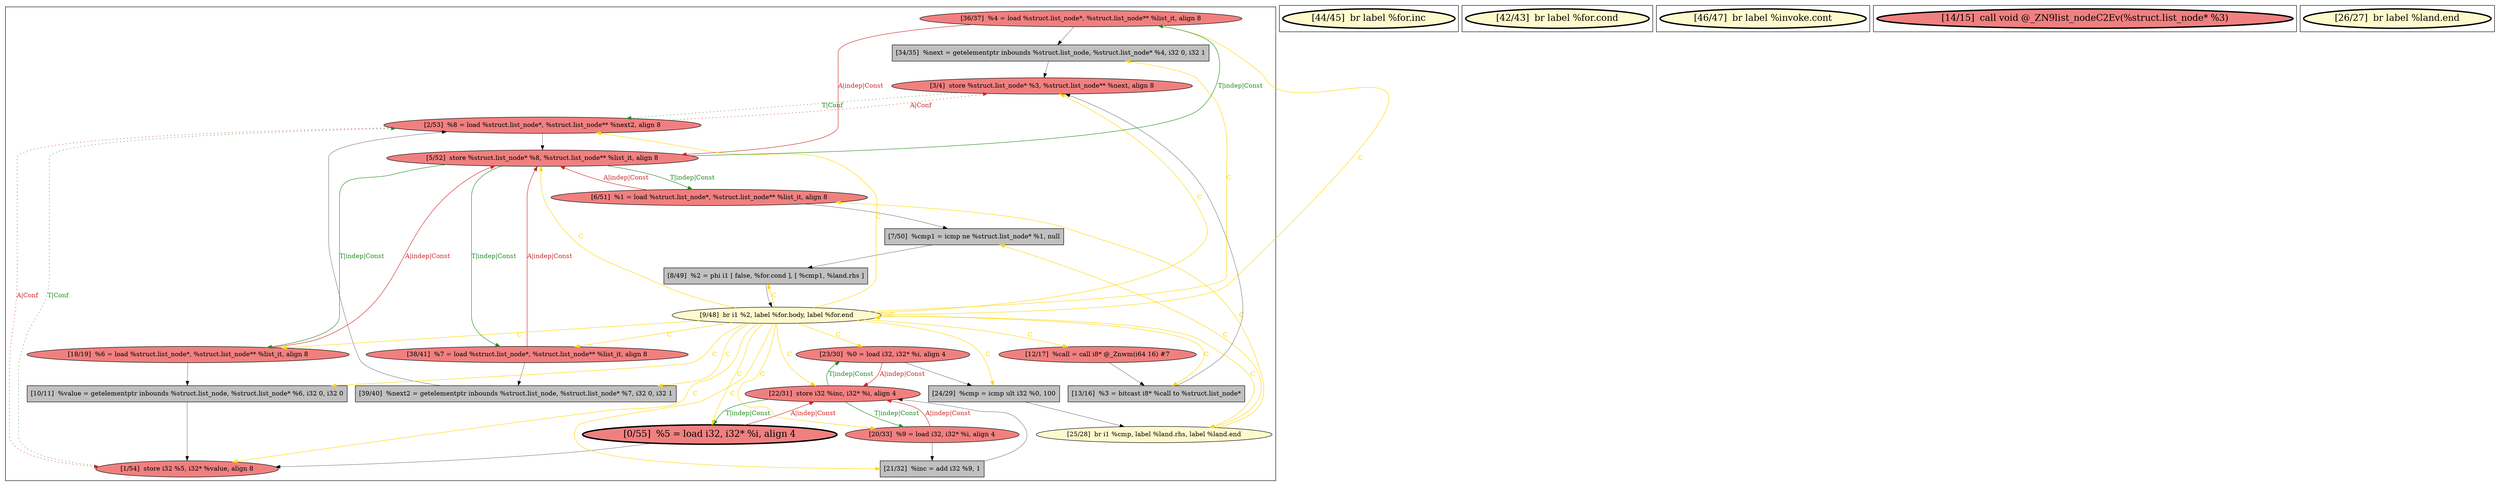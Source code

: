 
digraph G {





subgraph cluster4 {


node279 [fillcolor=lightcoral,label="[36/37]  %4 = load %struct.list_node*, %struct.list_node** %list_it, align 8",shape=ellipse,style=filled ]
node278 [fillcolor=lightcoral,label="[38/41]  %7 = load %struct.list_node*, %struct.list_node** %list_it, align 8",shape=ellipse,style=filled ]
node277 [fillcolor=lightcoral,label="[12/17]  %call = call i8* @_Znwm(i64 16) #7",shape=ellipse,style=filled ]
node276 [fillcolor=grey,label="[10/11]  %value = getelementptr inbounds %struct.list_node, %struct.list_node* %6, i32 0, i32 0",shape=rectangle,style=filled ]
node275 [fillcolor=grey,label="[34/35]  %next = getelementptr inbounds %struct.list_node, %struct.list_node* %4, i32 0, i32 1",shape=rectangle,style=filled ]
node262 [fillcolor=lightcoral,label="[1/54]  store i32 %5, i32* %value, align 8",shape=ellipse,style=filled ]
node260 [fillcolor=lemonchiffon,label="[25/28]  br i1 %cmp, label %land.rhs, label %land.end",shape=ellipse,style=filled ]
node264 [fillcolor=grey,label="[8/49]  %2 = phi i1 [ false, %for.cond ], [ %cmp1, %land.rhs ]",shape=rectangle,style=filled ]
node273 [fillcolor=lightcoral,label="[3/4]  store %struct.list_node* %3, %struct.list_node** %next, align 8",shape=ellipse,style=filled ]
node272 [fillcolor=lightcoral,label="[20/33]  %9 = load i32, i32* %i, align 4",shape=ellipse,style=filled ]
node259 [fillcolor=grey,label="[24/29]  %cmp = icmp ult i32 %0, 100",shape=rectangle,style=filled ]
node270 [fillcolor=grey,label="[39/40]  %next2 = getelementptr inbounds %struct.list_node, %struct.list_node* %7, i32 0, i32 1",shape=rectangle,style=filled ]
node257 [fillcolor=grey,label="[21/32]  %inc = add i32 %9, 1",shape=rectangle,style=filled ]
node261 [fillcolor=lightcoral,label="[18/19]  %6 = load %struct.list_node*, %struct.list_node** %list_it, align 8",shape=ellipse,style=filled ]
node263 [fillcolor=grey,label="[7/50]  %cmp1 = icmp ne %struct.list_node* %1, null",shape=rectangle,style=filled ]
node267 [fillcolor=lightcoral,label="[22/31]  store i32 %inc, i32* %i, align 4",shape=ellipse,style=filled ]
node265 [penwidth=3.0,fontsize=20,fillcolor=lightcoral,label="[0/55]  %5 = load i32, i32* %i, align 4",shape=ellipse,style=filled ]
node274 [fillcolor=lightcoral,label="[6/51]  %1 = load %struct.list_node*, %struct.list_node** %list_it, align 8",shape=ellipse,style=filled ]
node258 [fillcolor=lightcoral,label="[23/30]  %0 = load i32, i32* %i, align 4",shape=ellipse,style=filled ]
node266 [fillcolor=lemonchiffon,label="[9/48]  br i1 %2, label %for.body, label %for.end",shape=ellipse,style=filled ]
node268 [fillcolor=grey,label="[13/16]  %3 = bitcast i8* %call to %struct.list_node*",shape=rectangle,style=filled ]
node269 [fillcolor=lightcoral,label="[5/52]  store %struct.list_node* %8, %struct.list_node** %list_it, align 8",shape=ellipse,style=filled ]
node271 [fillcolor=lightcoral,label="[2/53]  %8 = load %struct.list_node*, %struct.list_node** %next2, align 8",shape=ellipse,style=filled ]

node266->node275 [style=solid,color=gold,label="C",penwidth=1.0,fontcolor=gold ]
node266->node278 [style=solid,color=gold,label="C",penwidth=1.0,fontcolor=gold ]
node266->node273 [style=solid,color=gold,label="C",penwidth=1.0,fontcolor=gold ]
node266->node269 [style=solid,color=gold,label="C",penwidth=1.0,fontcolor=gold ]
node266->node266 [style=solid,color=gold,label="C",penwidth=1.0,fontcolor=gold ]
node274->node263 [style=solid,color=black,label="",penwidth=0.5,fontcolor=black ]
node266->node272 [style=solid,color=gold,label="C",penwidth=1.0,fontcolor=gold ]
node269->node279 [style=solid,color=forestgreen,label="T|indep|Const",penwidth=1.0,fontcolor=forestgreen ]
node266->node271 [style=solid,color=gold,label="C",penwidth=1.0,fontcolor=gold ]
node279->node269 [style=solid,color=firebrick3,label="A|indep|Const",penwidth=1.0,fontcolor=firebrick3 ]
node277->node268 [style=solid,color=black,label="",penwidth=0.5,fontcolor=black ]
node266->node261 [style=solid,color=gold,label="C",penwidth=1.0,fontcolor=gold ]
node266->node270 [style=solid,color=gold,label="C",penwidth=1.0,fontcolor=gold ]
node266->node267 [style=solid,color=gold,label="C",penwidth=1.0,fontcolor=gold ]
node266->node260 [style=solid,color=gold,label="C",penwidth=1.0,fontcolor=gold ]
node266->node262 [style=solid,color=gold,label="C",penwidth=1.0,fontcolor=gold ]
node266->node276 [style=solid,color=gold,label="C",penwidth=1.0,fontcolor=gold ]
node266->node259 [style=solid,color=gold,label="C",penwidth=1.0,fontcolor=gold ]
node267->node272 [style=solid,color=forestgreen,label="T|indep|Const",penwidth=1.0,fontcolor=forestgreen ]
node257->node267 [style=solid,color=black,label="",penwidth=0.5,fontcolor=black ]
node268->node273 [style=solid,color=black,label="",penwidth=0.5,fontcolor=black ]
node266->node257 [style=solid,color=gold,label="C",penwidth=1.0,fontcolor=gold ]
node263->node264 [style=solid,color=black,label="",penwidth=0.5,fontcolor=black ]
node270->node271 [style=solid,color=black,label="",penwidth=0.5,fontcolor=black ]
node269->node278 [style=solid,color=forestgreen,label="T|indep|Const",penwidth=1.0,fontcolor=forestgreen ]
node279->node275 [style=solid,color=black,label="",penwidth=0.5,fontcolor=black ]
node260->node263 [style=solid,color=gold,label="C",penwidth=1.0,fontcolor=gold ]
node262->node271 [style=dotted,color=forestgreen,label="T|Conf",penwidth=1.0,fontcolor=forestgreen ]
node278->node270 [style=solid,color=black,label="",penwidth=0.5,fontcolor=black ]
node273->node271 [style=dotted,color=forestgreen,label="T|Conf",penwidth=1.0,fontcolor=forestgreen ]
node278->node269 [style=solid,color=firebrick3,label="A|indep|Const",penwidth=1.0,fontcolor=firebrick3 ]
node275->node273 [style=solid,color=black,label="",penwidth=0.5,fontcolor=black ]
node271->node273 [style=dotted,color=firebrick3,label="A|Conf",penwidth=1.0,fontcolor=firebrick3 ]
node259->node260 [style=solid,color=black,label="",penwidth=0.5,fontcolor=black ]
node272->node257 [style=solid,color=black,label="",penwidth=0.5,fontcolor=black ]
node276->node262 [style=solid,color=black,label="",penwidth=0.5,fontcolor=black ]
node260->node274 [style=solid,color=gold,label="C",penwidth=1.0,fontcolor=gold ]
node266->node268 [style=solid,color=gold,label="C",penwidth=1.0,fontcolor=gold ]
node271->node269 [style=solid,color=black,label="",penwidth=0.5,fontcolor=black ]
node269->node261 [style=solid,color=forestgreen,label="T|indep|Const",penwidth=1.0,fontcolor=forestgreen ]
node266->node264 [style=solid,color=gold,label="C",penwidth=1.0,fontcolor=gold ]
node266->node265 [style=solid,color=gold,label="C",penwidth=1.0,fontcolor=gold ]
node265->node267 [style=solid,color=firebrick3,label="A|indep|Const",penwidth=1.0,fontcolor=firebrick3 ]
node264->node266 [style=solid,color=black,label="",penwidth=0.5,fontcolor=black ]
node261->node269 [style=solid,color=firebrick3,label="A|indep|Const",penwidth=1.0,fontcolor=firebrick3 ]
node266->node279 [style=solid,color=gold,label="C",penwidth=1.0,fontcolor=gold ]
node261->node276 [style=solid,color=black,label="",penwidth=0.5,fontcolor=black ]
node258->node259 [style=solid,color=black,label="",penwidth=0.5,fontcolor=black ]
node269->node274 [style=solid,color=forestgreen,label="T|indep|Const",penwidth=1.0,fontcolor=forestgreen ]
node266->node277 [style=solid,color=gold,label="C",penwidth=1.0,fontcolor=gold ]
node267->node265 [style=solid,color=forestgreen,label="T|indep|Const",penwidth=1.0,fontcolor=forestgreen ]
node271->node262 [style=dotted,color=firebrick3,label="A|Conf",penwidth=1.0,fontcolor=firebrick3 ]
node258->node267 [style=solid,color=firebrick3,label="A|indep|Const",penwidth=1.0,fontcolor=firebrick3 ]
node274->node269 [style=solid,color=firebrick3,label="A|indep|Const",penwidth=1.0,fontcolor=firebrick3 ]
node265->node262 [style=solid,color=black,label="",penwidth=0.5,fontcolor=black ]
node267->node258 [style=solid,color=forestgreen,label="T|indep|Const",penwidth=1.0,fontcolor=forestgreen ]
node272->node267 [style=solid,color=firebrick3,label="A|indep|Const",penwidth=1.0,fontcolor=firebrick3 ]
node266->node258 [style=solid,color=gold,label="C",penwidth=1.0,fontcolor=gold ]


}

subgraph cluster3 {


node256 [penwidth=3.0,fontsize=20,fillcolor=lemonchiffon,label="[44/45]  br label %for.inc",shape=ellipse,style=filled ]



}

subgraph cluster2 {


node255 [penwidth=3.0,fontsize=20,fillcolor=lemonchiffon,label="[42/43]  br label %for.cond",shape=ellipse,style=filled ]



}

subgraph cluster5 {


node280 [penwidth=3.0,fontsize=20,fillcolor=lemonchiffon,label="[46/47]  br label %invoke.cont",shape=ellipse,style=filled ]



}

subgraph cluster0 {


node253 [penwidth=3.0,fontsize=20,fillcolor=lightcoral,label="[14/15]  call void @_ZN9list_nodeC2Ev(%struct.list_node* %3)",shape=ellipse,style=filled ]



}

subgraph cluster1 {


node254 [penwidth=3.0,fontsize=20,fillcolor=lemonchiffon,label="[26/27]  br label %land.end",shape=ellipse,style=filled ]



}

}
